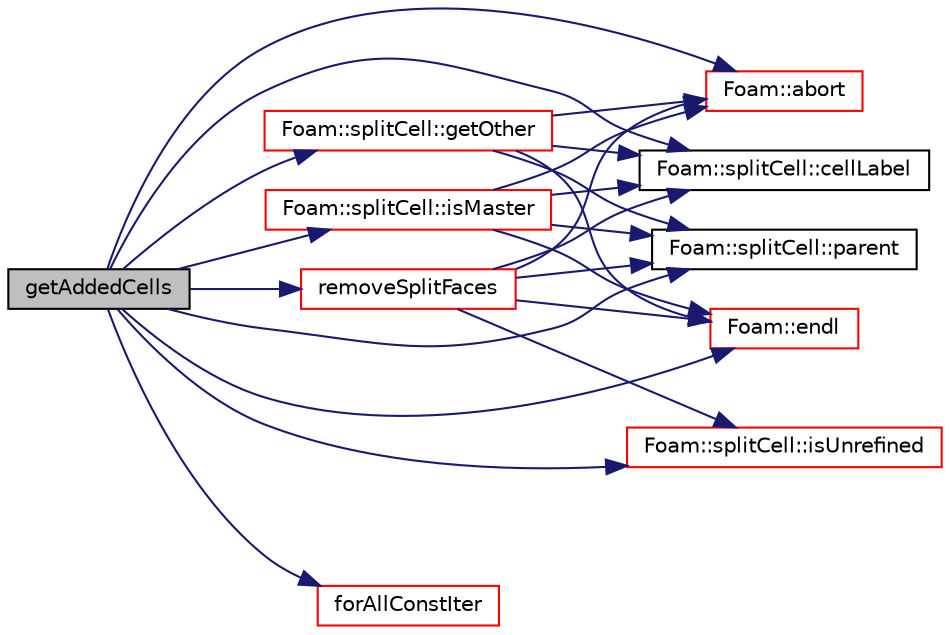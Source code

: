 digraph "getAddedCells"
{
  bgcolor="transparent";
  edge [fontname="Helvetica",fontsize="10",labelfontname="Helvetica",labelfontsize="10"];
  node [fontname="Helvetica",fontsize="10",shape=record];
  rankdir="LR";
  Node2158 [label="getAddedCells",height=0.2,width=0.4,color="black", fillcolor="grey75", style="filled", fontcolor="black"];
  Node2158 -> Node2159 [color="midnightblue",fontsize="10",style="solid",fontname="Helvetica"];
  Node2159 [label="Foam::abort",height=0.2,width=0.4,color="red",URL="$a21851.html#a447107a607d03e417307c203fa5fb44b"];
  Node2158 -> Node2204 [color="midnightblue",fontsize="10",style="solid",fontname="Helvetica"];
  Node2204 [label="Foam::splitCell::cellLabel",height=0.2,width=0.4,color="black",URL="$a22273.html#aea68bb95ef7cfdc7468de174ed08b8f9"];
  Node2158 -> Node2166 [color="midnightblue",fontsize="10",style="solid",fontname="Helvetica"];
  Node2166 [label="Foam::endl",height=0.2,width=0.4,color="red",URL="$a21851.html#a2db8fe02a0d3909e9351bb4275b23ce4",tooltip="Add newline and flush stream. "];
  Node2158 -> Node2205 [color="midnightblue",fontsize="10",style="solid",fontname="Helvetica"];
  Node2205 [label="forAllConstIter",height=0.2,width=0.4,color="red",URL="$a39311.html#ae21e2836509b0fa7f7cedf6493b11b09"];
  Node2158 -> Node2457 [color="midnightblue",fontsize="10",style="solid",fontname="Helvetica"];
  Node2457 [label="Foam::splitCell::getOther",height=0.2,width=0.4,color="red",URL="$a22273.html#ae470ddffb5db2f30deda7a5fd0ce23b4",tooltip="Returns other half of split cell. I.e. slave if this is master. "];
  Node2457 -> Node2159 [color="midnightblue",fontsize="10",style="solid",fontname="Helvetica"];
  Node2457 -> Node2204 [color="midnightblue",fontsize="10",style="solid",fontname="Helvetica"];
  Node2457 -> Node2166 [color="midnightblue",fontsize="10",style="solid",fontname="Helvetica"];
  Node2457 -> Node2459 [color="midnightblue",fontsize="10",style="solid",fontname="Helvetica"];
  Node2459 [label="Foam::splitCell::parent",height=0.2,width=0.4,color="black",URL="$a22273.html#a20b4a43bd8e8a11ce7273527d3e401a4"];
  Node2158 -> Node2461 [color="midnightblue",fontsize="10",style="solid",fontname="Helvetica"];
  Node2461 [label="Foam::splitCell::isMaster",height=0.2,width=0.4,color="red",URL="$a22273.html#a6dfd2bbd6bdf03bbc060502834e3fac0",tooltip="Check if this is master cell of split. "];
  Node2461 -> Node2159 [color="midnightblue",fontsize="10",style="solid",fontname="Helvetica"];
  Node2461 -> Node2204 [color="midnightblue",fontsize="10",style="solid",fontname="Helvetica"];
  Node2461 -> Node2166 [color="midnightblue",fontsize="10",style="solid",fontname="Helvetica"];
  Node2461 -> Node2459 [color="midnightblue",fontsize="10",style="solid",fontname="Helvetica"];
  Node2158 -> Node2462 [color="midnightblue",fontsize="10",style="solid",fontname="Helvetica"];
  Node2462 [label="Foam::splitCell::isUnrefined",height=0.2,width=0.4,color="red",URL="$a22273.html#a801da7087139a31943ccd50321ccbc88",tooltip="Check if this is unrefined (i.e. has no master or slave) "];
  Node2158 -> Node2459 [color="midnightblue",fontsize="10",style="solid",fontname="Helvetica"];
  Node2158 -> Node2463 [color="midnightblue",fontsize="10",style="solid",fontname="Helvetica"];
  Node2463 [label="removeSplitFaces",height=0.2,width=0.4,color="red",URL="$a22265.html#afded860e134d9338c8bf9641a8c5e3c2",tooltip="Remove some refinement. Needs to be supplied subset of. "];
  Node2463 -> Node2159 [color="midnightblue",fontsize="10",style="solid",fontname="Helvetica"];
  Node2463 -> Node2166 [color="midnightblue",fontsize="10",style="solid",fontname="Helvetica"];
  Node2463 -> Node2459 [color="midnightblue",fontsize="10",style="solid",fontname="Helvetica"];
  Node2463 -> Node2204 [color="midnightblue",fontsize="10",style="solid",fontname="Helvetica"];
  Node2463 -> Node2462 [color="midnightblue",fontsize="10",style="solid",fontname="Helvetica"];
}
